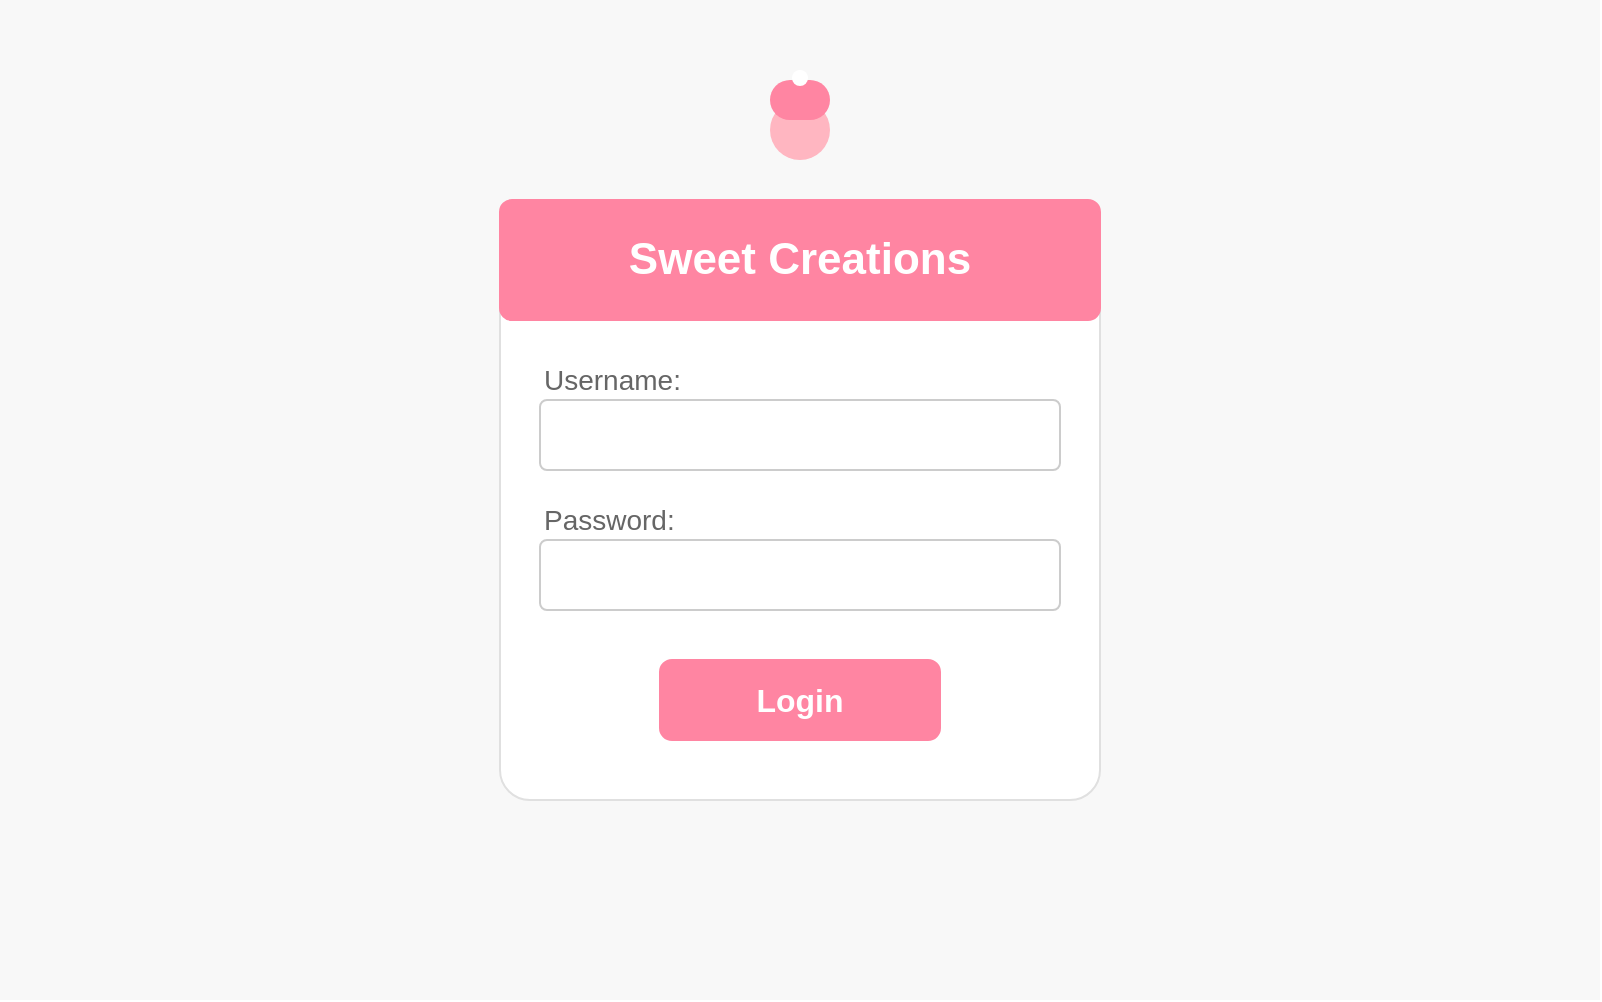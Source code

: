 <mxfile version="26.1.1">
  <diagram name="Sweet Creations Login" id="B4Hwr_aoEQiL5hWnRPIQ">
    <mxGraphModel dx="1242" dy="722" grid="1" gridSize="10" guides="1" tooltips="1" connect="1" arrows="1" fold="1" page="1" pageScale="1" pageWidth="827" pageHeight="1169" math="0" shadow="0">
      <root>
        <mxCell id="0" />
        <mxCell id="1" parent="0" />
        <mxCell id="rcM42JzT2rmKalIq9QSW-1" value="" style="rounded=0;whiteSpace=wrap;html=1;fillColor=#f8f8f8;strokeColor=none;" vertex="1" parent="1">
          <mxGeometry x="50" y="50" width="800" height="500" as="geometry" />
        </mxCell>
        <mxCell id="rcM42JzT2rmKalIq9QSW-2" value="" style="rounded=1;whiteSpace=wrap;html=1;fillColor=#ffffff;strokeColor=#e0e0e0;arcSize=5;" vertex="1" parent="1">
          <mxGeometry x="300" y="150" width="300" height="300" as="geometry" />
        </mxCell>
        <mxCell id="rcM42JzT2rmKalIq9QSW-3" value="" style="rounded=1;whiteSpace=wrap;html=1;fillColor=#FF85A2;strokeColor=#FF85A2;arcSize=10;" vertex="1" parent="1">
          <mxGeometry x="300" y="150" width="300" height="60" as="geometry" />
        </mxCell>
        <mxCell id="rcM42JzT2rmKalIq9QSW-4" value="Sweet Creations" style="text;html=1;strokeColor=none;fillColor=none;align=center;verticalAlign=middle;whiteSpace=wrap;rounded=0;fontColor=#FFFFFF;fontSize=22;fontStyle=1" vertex="1" parent="1">
          <mxGeometry x="300" y="165" width="300" height="30" as="geometry" />
        </mxCell>
        <mxCell id="rcM42JzT2rmKalIq9QSW-5" value="Username:" style="text;html=1;strokeColor=none;fillColor=none;align=left;verticalAlign=middle;whiteSpace=wrap;rounded=0;fontColor=#666666;fontSize=14;" vertex="1" parent="1">
          <mxGeometry x="320" y="230" width="100" height="20" as="geometry" />
        </mxCell>
        <mxCell id="rcM42JzT2rmKalIq9QSW-6" value="" style="rounded=1;whiteSpace=wrap;html=1;fillColor=#FFFFFF;strokeColor=#CCCCCC;arcSize=10;" vertex="1" parent="1">
          <mxGeometry x="320" y="250" width="260" height="35" as="geometry" />
        </mxCell>
        <mxCell id="rcM42JzT2rmKalIq9QSW-7" value="Password:" style="text;html=1;strokeColor=none;fillColor=none;align=left;verticalAlign=middle;whiteSpace=wrap;rounded=0;fontColor=#666666;fontSize=14;" vertex="1" parent="1">
          <mxGeometry x="320" y="300" width="100" height="20" as="geometry" />
        </mxCell>
        <mxCell id="rcM42JzT2rmKalIq9QSW-8" value="" style="rounded=1;whiteSpace=wrap;html=1;fillColor=#FFFFFF;strokeColor=#CCCCCC;arcSize=10;" vertex="1" parent="1">
          <mxGeometry x="320" y="320" width="260" height="35" as="geometry" />
        </mxCell>
        <mxCell id="rcM42JzT2rmKalIq9QSW-9" value="Login" style="rounded=1;whiteSpace=wrap;html=1;fillColor=#FF85A2;strokeColor=#FF85A2;fontColor=#FFFFFF;fontSize=16;fontStyle=1" vertex="1" parent="1">
          <mxGeometry x="380" y="380" width="140" height="40" as="geometry" />
        </mxCell>
        <mxCell id="rcM42JzT2rmKalIq9QSW-10" value="" style="ellipse;whiteSpace=wrap;html=1;aspect=fixed;fillColor=#FFB6C1;strokeColor=none;" vertex="1" parent="1">
          <mxGeometry x="435" y="100" width="30" height="30" as="geometry" />
        </mxCell>
        <mxCell id="rcM42JzT2rmKalIq9QSW-11" value="" style="rounded=1;whiteSpace=wrap;html=1;fillColor=#FF85A2;strokeColor=none;arcSize=50;" vertex="1" parent="1">
          <mxGeometry x="435" y="90" width="30" height="20" as="geometry" />
        </mxCell>
        <mxCell id="rcM42JzT2rmKalIq9QSW-12" value="" style="ellipse;whiteSpace=wrap;html=1;aspect=fixed;fillColor=#FFFFFF;strokeColor=none;" vertex="1" parent="1">
          <mxGeometry x="446" y="85" width="8" height="8" as="geometry" />
        </mxCell>
      </root>
    </mxGraphModel>
  </diagram>
</mxfile>
